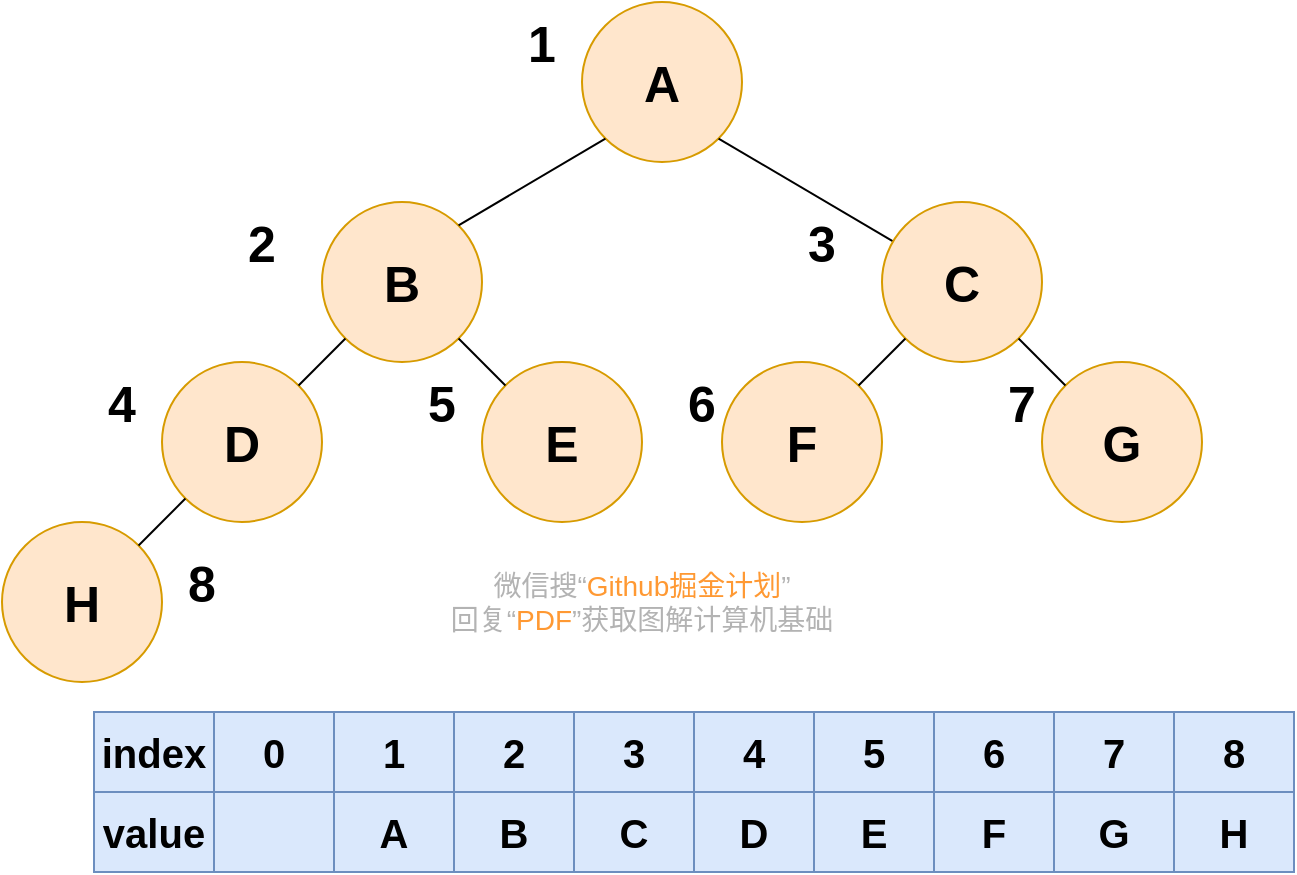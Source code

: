 <mxfile version="13.4.5" type="device"><diagram id="781hTf24KyYCwh97XMbf" name="Page-1"><mxGraphModel dx="1106" dy="997" grid="1" gridSize="10" guides="1" tooltips="1" connect="1" arrows="1" fold="1" page="1" pageScale="1" pageWidth="827" pageHeight="1169" math="0" shadow="0"><root><mxCell id="0"/><mxCell id="1" parent="0"/><mxCell id="GXq3vMpotaDTEynm6jQy-2" value="&lt;b style=&quot;font-size: 25px&quot;&gt;A&lt;/b&gt;" style="ellipse;whiteSpace=wrap;html=1;aspect=fixed;fillColor=#ffe6cc;strokeColor=#d79b00;" vertex="1" parent="1"><mxGeometry x="720" y="310" width="80" height="80" as="geometry"/></mxCell><mxCell id="GXq3vMpotaDTEynm6jQy-3" value="" style="endArrow=none;html=1;entryX=1;entryY=1;entryDx=0;entryDy=0;" edge="1" parent="1" source="GXq3vMpotaDTEynm6jQy-4" target="GXq3vMpotaDTEynm6jQy-2"><mxGeometry width="50" height="50" relative="1" as="geometry"><mxPoint x="697" y="620" as="sourcePoint"/><mxPoint x="785.284" y="398.284" as="targetPoint"/></mxGeometry></mxCell><mxCell id="GXq3vMpotaDTEynm6jQy-4" value="&lt;span style=&quot;font-size: 25px&quot;&gt;&lt;b&gt;C&lt;/b&gt;&lt;/span&gt;" style="ellipse;whiteSpace=wrap;html=1;aspect=fixed;fillColor=#ffe6cc;strokeColor=#d79b00;" vertex="1" parent="1"><mxGeometry x="870" y="410" width="80" height="80" as="geometry"/></mxCell><mxCell id="GXq3vMpotaDTEynm6jQy-5" value="&lt;span style=&quot;font-size: 25px&quot;&gt;&lt;b&gt;B&lt;/b&gt;&lt;/span&gt;" style="ellipse;whiteSpace=wrap;html=1;aspect=fixed;fillColor=#ffe6cc;strokeColor=#d79b00;" vertex="1" parent="1"><mxGeometry x="590" y="410" width="80" height="80" as="geometry"/></mxCell><mxCell id="GXq3vMpotaDTEynm6jQy-6" value="&lt;span style=&quot;font-size: 25px&quot;&gt;&lt;b&gt;D&lt;/b&gt;&lt;/span&gt;" style="ellipse;whiteSpace=wrap;html=1;aspect=fixed;fillColor=#ffe6cc;strokeColor=#d79b00;" vertex="1" parent="1"><mxGeometry x="510" y="490" width="80" height="80" as="geometry"/></mxCell><mxCell id="GXq3vMpotaDTEynm6jQy-7" value="&lt;span style=&quot;font-size: 25px&quot;&gt;&lt;b&gt;G&lt;/b&gt;&lt;/span&gt;" style="ellipse;whiteSpace=wrap;html=1;aspect=fixed;fillColor=#ffe6cc;strokeColor=#d79b00;" vertex="1" parent="1"><mxGeometry x="950" y="490" width="80" height="80" as="geometry"/></mxCell><mxCell id="GXq3vMpotaDTEynm6jQy-8" value="" style="endArrow=none;html=1;exitX=1;exitY=0;exitDx=0;exitDy=0;entryX=0;entryY=1;entryDx=0;entryDy=0;" edge="1" parent="1" source="GXq3vMpotaDTEynm6jQy-5" target="GXq3vMpotaDTEynm6jQy-2"><mxGeometry width="50" height="50" relative="1" as="geometry"><mxPoint x="650" y="630" as="sourcePoint"/><mxPoint x="818" y="512" as="targetPoint"/></mxGeometry></mxCell><mxCell id="GXq3vMpotaDTEynm6jQy-9" value="" style="endArrow=none;html=1;entryX=1;entryY=0;entryDx=0;entryDy=0;exitX=0;exitY=1;exitDx=0;exitDy=0;" edge="1" parent="1" source="GXq3vMpotaDTEynm6jQy-5" target="GXq3vMpotaDTEynm6jQy-6"><mxGeometry width="50" height="50" relative="1" as="geometry"><mxPoint x="710" y="510" as="sourcePoint"/><mxPoint x="748.284" y="418.284" as="targetPoint"/></mxGeometry></mxCell><mxCell id="GXq3vMpotaDTEynm6jQy-10" value="" style="endArrow=none;html=1;" edge="1" parent="1" source="GXq3vMpotaDTEynm6jQy-7" target="GXq3vMpotaDTEynm6jQy-4"><mxGeometry width="50" height="50" relative="1" as="geometry"><mxPoint x="811.634" y="501.92" as="sourcePoint"/><mxPoint x="826.284" y="500.284" as="targetPoint"/></mxGeometry></mxCell><mxCell id="GXq3vMpotaDTEynm6jQy-11" value="&lt;span style=&quot;font-size: 25px&quot;&gt;&lt;b&gt;E&lt;/b&gt;&lt;/span&gt;" style="ellipse;whiteSpace=wrap;html=1;aspect=fixed;fillColor=#ffe6cc;strokeColor=#d79b00;" vertex="1" parent="1"><mxGeometry x="670" y="490" width="80" height="80" as="geometry"/></mxCell><mxCell id="GXq3vMpotaDTEynm6jQy-12" value="" style="endArrow=none;html=1;exitX=1;exitY=1;exitDx=0;exitDy=0;entryX=0;entryY=0;entryDx=0;entryDy=0;" edge="1" parent="1" source="GXq3vMpotaDTEynm6jQy-5" target="GXq3vMpotaDTEynm6jQy-11"><mxGeometry width="50" height="50" relative="1" as="geometry"><mxPoint x="668.284" y="431.716" as="sourcePoint"/><mxPoint x="691.716" y="408.284" as="targetPoint"/></mxGeometry></mxCell><mxCell id="GXq3vMpotaDTEynm6jQy-13" value="&lt;span style=&quot;font-size: 25px&quot;&gt;&lt;b&gt;H&lt;/b&gt;&lt;/span&gt;" style="ellipse;whiteSpace=wrap;html=1;aspect=fixed;fillColor=#ffe6cc;strokeColor=#d79b00;" vertex="1" parent="1"><mxGeometry x="430" y="570" width="80" height="80" as="geometry"/></mxCell><mxCell id="GXq3vMpotaDTEynm6jQy-14" value="" style="endArrow=none;html=1;exitX=0;exitY=1;exitDx=0;exitDy=0;entryX=1;entryY=0;entryDx=0;entryDy=0;" edge="1" parent="1" source="GXq3vMpotaDTEynm6jQy-6" target="GXq3vMpotaDTEynm6jQy-13"><mxGeometry width="50" height="50" relative="1" as="geometry"><mxPoint x="668.284" y="488.284" as="sourcePoint"/><mxPoint x="691.716" y="511.716" as="targetPoint"/></mxGeometry></mxCell><mxCell id="GXq3vMpotaDTEynm6jQy-15" value="&lt;font style=&quot;font-size: 25px&quot;&gt;&lt;b&gt;1&lt;/b&gt;&lt;/font&gt;" style="text;html=1;strokeColor=none;fillColor=none;align=center;verticalAlign=middle;whiteSpace=wrap;rounded=0;" vertex="1" parent="1"><mxGeometry x="680" y="320" width="40" height="20" as="geometry"/></mxCell><mxCell id="GXq3vMpotaDTEynm6jQy-16" value="&lt;font style=&quot;font-size: 25px&quot;&gt;&lt;b&gt;2&lt;/b&gt;&lt;/font&gt;" style="text;html=1;strokeColor=none;fillColor=none;align=center;verticalAlign=middle;whiteSpace=wrap;rounded=0;" vertex="1" parent="1"><mxGeometry x="540" y="420" width="40" height="20" as="geometry"/></mxCell><mxCell id="GXq3vMpotaDTEynm6jQy-17" value="&lt;font style=&quot;font-size: 25px&quot;&gt;&lt;b&gt;3&lt;/b&gt;&lt;/font&gt;" style="text;html=1;strokeColor=none;fillColor=none;align=center;verticalAlign=middle;whiteSpace=wrap;rounded=0;" vertex="1" parent="1"><mxGeometry x="820" y="420" width="40" height="20" as="geometry"/></mxCell><mxCell id="GXq3vMpotaDTEynm6jQy-18" value="&lt;font style=&quot;font-size: 25px&quot;&gt;&lt;b&gt;4&lt;/b&gt;&lt;/font&gt;" style="text;html=1;strokeColor=none;fillColor=none;align=center;verticalAlign=middle;whiteSpace=wrap;rounded=0;" vertex="1" parent="1"><mxGeometry x="470" y="500" width="40" height="20" as="geometry"/></mxCell><mxCell id="GXq3vMpotaDTEynm6jQy-19" value="&lt;font style=&quot;font-size: 25px&quot;&gt;&lt;b&gt;5&lt;/b&gt;&lt;/font&gt;" style="text;html=1;strokeColor=none;fillColor=none;align=center;verticalAlign=middle;whiteSpace=wrap;rounded=0;" vertex="1" parent="1"><mxGeometry x="630" y="500" width="40" height="20" as="geometry"/></mxCell><mxCell id="GXq3vMpotaDTEynm6jQy-20" value="&lt;font style=&quot;font-size: 25px&quot;&gt;&lt;b&gt;8&lt;/b&gt;&lt;/font&gt;" style="text;html=1;strokeColor=none;fillColor=none;align=center;verticalAlign=middle;whiteSpace=wrap;rounded=0;" vertex="1" parent="1"><mxGeometry x="510" y="590" width="40" height="20" as="geometry"/></mxCell><mxCell id="GXq3vMpotaDTEynm6jQy-21" value="" style="shape=table;html=1;whiteSpace=wrap;startSize=0;container=1;collapsible=0;childLayout=tableLayout;fillColor=#dae8fc;strokeColor=#6c8ebf;" vertex="1" parent="1"><mxGeometry x="476" y="665" width="600" height="80" as="geometry"/></mxCell><mxCell id="GXq3vMpotaDTEynm6jQy-22" value="" style="shape=partialRectangle;html=1;whiteSpace=wrap;collapsible=0;dropTarget=0;pointerEvents=0;fillColor=none;top=0;left=0;bottom=0;right=0;points=[[0,0.5],[1,0.5]];portConstraint=eastwest;" vertex="1" parent="GXq3vMpotaDTEynm6jQy-21"><mxGeometry width="600" height="40" as="geometry"/></mxCell><mxCell id="GXq3vMpotaDTEynm6jQy-23" value="&lt;font style=&quot;font-size: 20px&quot;&gt;&lt;b&gt;index&lt;/b&gt;&lt;/font&gt;" style="shape=partialRectangle;html=1;whiteSpace=wrap;connectable=0;fillColor=none;top=0;left=0;bottom=0;right=0;overflow=hidden;" vertex="1" parent="GXq3vMpotaDTEynm6jQy-22"><mxGeometry width="60" height="40" as="geometry"/></mxCell><mxCell id="GXq3vMpotaDTEynm6jQy-24" value="&lt;font style=&quot;font-size: 20px&quot;&gt;&lt;b&gt;0&lt;/b&gt;&lt;/font&gt;" style="shape=partialRectangle;html=1;whiteSpace=wrap;connectable=0;fillColor=none;top=0;left=0;bottom=0;right=0;overflow=hidden;" vertex="1" parent="GXq3vMpotaDTEynm6jQy-22"><mxGeometry x="60" width="60" height="40" as="geometry"/></mxCell><mxCell id="GXq3vMpotaDTEynm6jQy-25" value="&lt;font style=&quot;font-size: 20px&quot;&gt;&lt;b&gt;1&lt;/b&gt;&lt;/font&gt;" style="shape=partialRectangle;html=1;whiteSpace=wrap;connectable=0;fillColor=none;top=0;left=0;bottom=0;right=0;overflow=hidden;" vertex="1" parent="GXq3vMpotaDTEynm6jQy-22"><mxGeometry x="120" width="60" height="40" as="geometry"/></mxCell><mxCell id="GXq3vMpotaDTEynm6jQy-26" value="&lt;font style=&quot;font-size: 20px&quot;&gt;&lt;b&gt;2&lt;/b&gt;&lt;/font&gt;" style="shape=partialRectangle;html=1;whiteSpace=wrap;connectable=0;fillColor=none;top=0;left=0;bottom=0;right=0;overflow=hidden;" vertex="1" parent="GXq3vMpotaDTEynm6jQy-22"><mxGeometry x="180" width="60" height="40" as="geometry"/></mxCell><mxCell id="GXq3vMpotaDTEynm6jQy-27" value="&lt;font style=&quot;font-size: 20px&quot;&gt;&lt;b&gt;3&lt;/b&gt;&lt;/font&gt;" style="shape=partialRectangle;html=1;whiteSpace=wrap;connectable=0;fillColor=none;top=0;left=0;bottom=0;right=0;overflow=hidden;" vertex="1" parent="GXq3vMpotaDTEynm6jQy-22"><mxGeometry x="240" width="60" height="40" as="geometry"/></mxCell><mxCell id="GXq3vMpotaDTEynm6jQy-28" value="&lt;font style=&quot;font-size: 20px&quot;&gt;&lt;b&gt;4&lt;/b&gt;&lt;/font&gt;" style="shape=partialRectangle;html=1;whiteSpace=wrap;connectable=0;fillColor=none;top=0;left=0;bottom=0;right=0;overflow=hidden;" vertex="1" parent="GXq3vMpotaDTEynm6jQy-22"><mxGeometry x="300" width="60" height="40" as="geometry"/></mxCell><mxCell id="GXq3vMpotaDTEynm6jQy-29" value="&lt;font style=&quot;font-size: 20px&quot;&gt;&lt;b&gt;5&lt;/b&gt;&lt;/font&gt;" style="shape=partialRectangle;html=1;whiteSpace=wrap;connectable=0;fillColor=none;top=0;left=0;bottom=0;right=0;overflow=hidden;" vertex="1" parent="GXq3vMpotaDTEynm6jQy-22"><mxGeometry x="360" width="60" height="40" as="geometry"/></mxCell><mxCell id="GXq3vMpotaDTEynm6jQy-30" value="&lt;font style=&quot;font-size: 20px&quot;&gt;&lt;b&gt;6&lt;/b&gt;&lt;/font&gt;" style="shape=partialRectangle;html=1;whiteSpace=wrap;connectable=0;fillColor=none;top=0;left=0;bottom=0;right=0;overflow=hidden;" vertex="1" parent="GXq3vMpotaDTEynm6jQy-22"><mxGeometry x="420" width="60" height="40" as="geometry"/></mxCell><mxCell id="GXq3vMpotaDTEynm6jQy-31" value="&lt;font style=&quot;font-size: 20px&quot;&gt;&lt;b&gt;7&lt;/b&gt;&lt;/font&gt;" style="shape=partialRectangle;html=1;whiteSpace=wrap;connectable=0;fillColor=none;top=0;left=0;bottom=0;right=0;overflow=hidden;" vertex="1" parent="GXq3vMpotaDTEynm6jQy-22"><mxGeometry x="480" width="60" height="40" as="geometry"/></mxCell><mxCell id="GXq3vMpotaDTEynm6jQy-32" value="&lt;font style=&quot;font-size: 20px&quot;&gt;&lt;b&gt;8&lt;/b&gt;&lt;/font&gt;" style="shape=partialRectangle;html=1;whiteSpace=wrap;connectable=0;fillColor=none;top=0;left=0;bottom=0;right=0;overflow=hidden;" vertex="1" parent="GXq3vMpotaDTEynm6jQy-22"><mxGeometry x="540" width="60" height="40" as="geometry"/></mxCell><mxCell id="GXq3vMpotaDTEynm6jQy-33" value="" style="shape=partialRectangle;html=1;whiteSpace=wrap;collapsible=0;dropTarget=0;pointerEvents=0;fillColor=none;top=0;left=0;bottom=0;right=0;points=[[0,0.5],[1,0.5]];portConstraint=eastwest;" vertex="1" parent="GXq3vMpotaDTEynm6jQy-21"><mxGeometry y="40" width="600" height="40" as="geometry"/></mxCell><mxCell id="GXq3vMpotaDTEynm6jQy-34" value="&lt;font style=&quot;font-size: 20px&quot;&gt;&lt;b&gt;value&lt;/b&gt;&lt;/font&gt;" style="shape=partialRectangle;html=1;whiteSpace=wrap;connectable=0;fillColor=none;top=0;left=0;bottom=0;right=0;overflow=hidden;" vertex="1" parent="GXq3vMpotaDTEynm6jQy-33"><mxGeometry width="60" height="40" as="geometry"/></mxCell><mxCell id="GXq3vMpotaDTEynm6jQy-35" value="" style="shape=partialRectangle;html=1;whiteSpace=wrap;connectable=0;fillColor=none;top=0;left=0;bottom=0;right=0;overflow=hidden;" vertex="1" parent="GXq3vMpotaDTEynm6jQy-33"><mxGeometry x="60" width="60" height="40" as="geometry"/></mxCell><mxCell id="GXq3vMpotaDTEynm6jQy-36" value="&lt;font style=&quot;font-size: 20px&quot;&gt;&lt;b&gt;A&lt;/b&gt;&lt;/font&gt;" style="shape=partialRectangle;html=1;whiteSpace=wrap;connectable=0;fillColor=none;top=0;left=0;bottom=0;right=0;overflow=hidden;" vertex="1" parent="GXq3vMpotaDTEynm6jQy-33"><mxGeometry x="120" width="60" height="40" as="geometry"/></mxCell><mxCell id="GXq3vMpotaDTEynm6jQy-37" value="&lt;font style=&quot;font-size: 20px&quot;&gt;&lt;b&gt;B&lt;/b&gt;&lt;/font&gt;" style="shape=partialRectangle;html=1;whiteSpace=wrap;connectable=0;fillColor=none;top=0;left=0;bottom=0;right=0;overflow=hidden;" vertex="1" parent="GXq3vMpotaDTEynm6jQy-33"><mxGeometry x="180" width="60" height="40" as="geometry"/></mxCell><mxCell id="GXq3vMpotaDTEynm6jQy-38" value="&lt;font style=&quot;font-size: 20px&quot;&gt;&lt;b&gt;C&lt;/b&gt;&lt;/font&gt;" style="shape=partialRectangle;html=1;whiteSpace=wrap;connectable=0;fillColor=none;top=0;left=0;bottom=0;right=0;overflow=hidden;" vertex="1" parent="GXq3vMpotaDTEynm6jQy-33"><mxGeometry x="240" width="60" height="40" as="geometry"/></mxCell><mxCell id="GXq3vMpotaDTEynm6jQy-39" value="&lt;font style=&quot;font-size: 20px&quot;&gt;&lt;b&gt;D&lt;/b&gt;&lt;/font&gt;" style="shape=partialRectangle;html=1;whiteSpace=wrap;connectable=0;fillColor=none;top=0;left=0;bottom=0;right=0;overflow=hidden;" vertex="1" parent="GXq3vMpotaDTEynm6jQy-33"><mxGeometry x="300" width="60" height="40" as="geometry"/></mxCell><mxCell id="GXq3vMpotaDTEynm6jQy-40" value="&lt;font style=&quot;font-size: 20px&quot;&gt;&lt;b&gt;E&lt;/b&gt;&lt;/font&gt;" style="shape=partialRectangle;html=1;whiteSpace=wrap;connectable=0;fillColor=none;top=0;left=0;bottom=0;right=0;overflow=hidden;" vertex="1" parent="GXq3vMpotaDTEynm6jQy-33"><mxGeometry x="360" width="60" height="40" as="geometry"/></mxCell><mxCell id="GXq3vMpotaDTEynm6jQy-41" value="&lt;font style=&quot;font-size: 20px&quot;&gt;&lt;b&gt;F&lt;/b&gt;&lt;/font&gt;" style="shape=partialRectangle;html=1;whiteSpace=wrap;connectable=0;fillColor=none;top=0;left=0;bottom=0;right=0;overflow=hidden;" vertex="1" parent="GXq3vMpotaDTEynm6jQy-33"><mxGeometry x="420" width="60" height="40" as="geometry"/></mxCell><mxCell id="GXq3vMpotaDTEynm6jQy-42" value="&lt;font style=&quot;font-size: 20px&quot;&gt;&lt;b&gt;G&lt;/b&gt;&lt;/font&gt;" style="shape=partialRectangle;html=1;whiteSpace=wrap;connectable=0;fillColor=none;top=0;left=0;bottom=0;right=0;overflow=hidden;" vertex="1" parent="GXq3vMpotaDTEynm6jQy-33"><mxGeometry x="480" width="60" height="40" as="geometry"/></mxCell><mxCell id="GXq3vMpotaDTEynm6jQy-43" value="&lt;b&gt;&lt;font style=&quot;font-size: 20px&quot;&gt;H&lt;/font&gt;&lt;/b&gt;" style="shape=partialRectangle;html=1;whiteSpace=wrap;connectable=0;fillColor=none;top=0;left=0;bottom=0;right=0;overflow=hidden;" vertex="1" parent="GXq3vMpotaDTEynm6jQy-33"><mxGeometry x="540" width="60" height="40" as="geometry"/></mxCell><mxCell id="GXq3vMpotaDTEynm6jQy-44" style="edgeStyle=none;rounded=0;orthogonalLoop=1;jettySize=auto;html=1;entryX=0.5;entryY=1;entryDx=0;entryDy=0;" edge="1" parent="1" source="GXq3vMpotaDTEynm6jQy-2" target="GXq3vMpotaDTEynm6jQy-2"><mxGeometry relative="1" as="geometry"/></mxCell><mxCell id="GXq3vMpotaDTEynm6jQy-45" value="&lt;span style=&quot;font-size: 25px&quot;&gt;&lt;b&gt;F&lt;/b&gt;&lt;/span&gt;" style="ellipse;whiteSpace=wrap;html=1;aspect=fixed;fillColor=#ffe6cc;strokeColor=#d79b00;" vertex="1" parent="1"><mxGeometry x="790" y="490" width="80" height="80" as="geometry"/></mxCell><mxCell id="GXq3vMpotaDTEynm6jQy-46" value="" style="endArrow=none;html=1;entryX=0;entryY=1;entryDx=0;entryDy=0;exitX=1;exitY=0;exitDx=0;exitDy=0;" edge="1" parent="1" source="GXq3vMpotaDTEynm6jQy-45" target="GXq3vMpotaDTEynm6jQy-4"><mxGeometry width="50" height="50" relative="1" as="geometry"><mxPoint x="991.716" y="533.716" as="sourcePoint"/><mxPoint x="948.284" y="490.284" as="targetPoint"/></mxGeometry></mxCell><mxCell id="GXq3vMpotaDTEynm6jQy-47" value="&lt;font style=&quot;font-size: 25px&quot;&gt;&lt;b&gt;6&lt;/b&gt;&lt;/font&gt;" style="text;html=1;strokeColor=none;fillColor=none;align=center;verticalAlign=middle;whiteSpace=wrap;rounded=0;" vertex="1" parent="1"><mxGeometry x="760" y="500" width="40" height="20" as="geometry"/></mxCell><mxCell id="GXq3vMpotaDTEynm6jQy-48" value="&lt;font style=&quot;font-size: 25px&quot;&gt;&lt;b&gt;7&lt;/b&gt;&lt;/font&gt;" style="text;html=1;strokeColor=none;fillColor=none;align=center;verticalAlign=middle;whiteSpace=wrap;rounded=0;" vertex="1" parent="1"><mxGeometry x="920" y="500" width="40" height="20" as="geometry"/></mxCell><mxCell id="GXq3vMpotaDTEynm6jQy-50" value="微信搜“&lt;font color=&quot;#ff9933&quot;&gt;Github掘金计划&lt;/font&gt;”&lt;br style=&quot;font-size: 14px&quot;&gt;回复“&lt;font color=&quot;#ff9933&quot;&gt;PDF&lt;/font&gt;”获取图解计算机基础" style="text;html=1;strokeColor=none;fillColor=none;align=center;verticalAlign=middle;whiteSpace=wrap;rounded=0;labelBackgroundColor=none;fontSize=14;fontColor=#B3B3B3;" vertex="1" parent="1"><mxGeometry x="640" y="600" width="220" height="20" as="geometry"/></mxCell></root></mxGraphModel></diagram></mxfile>